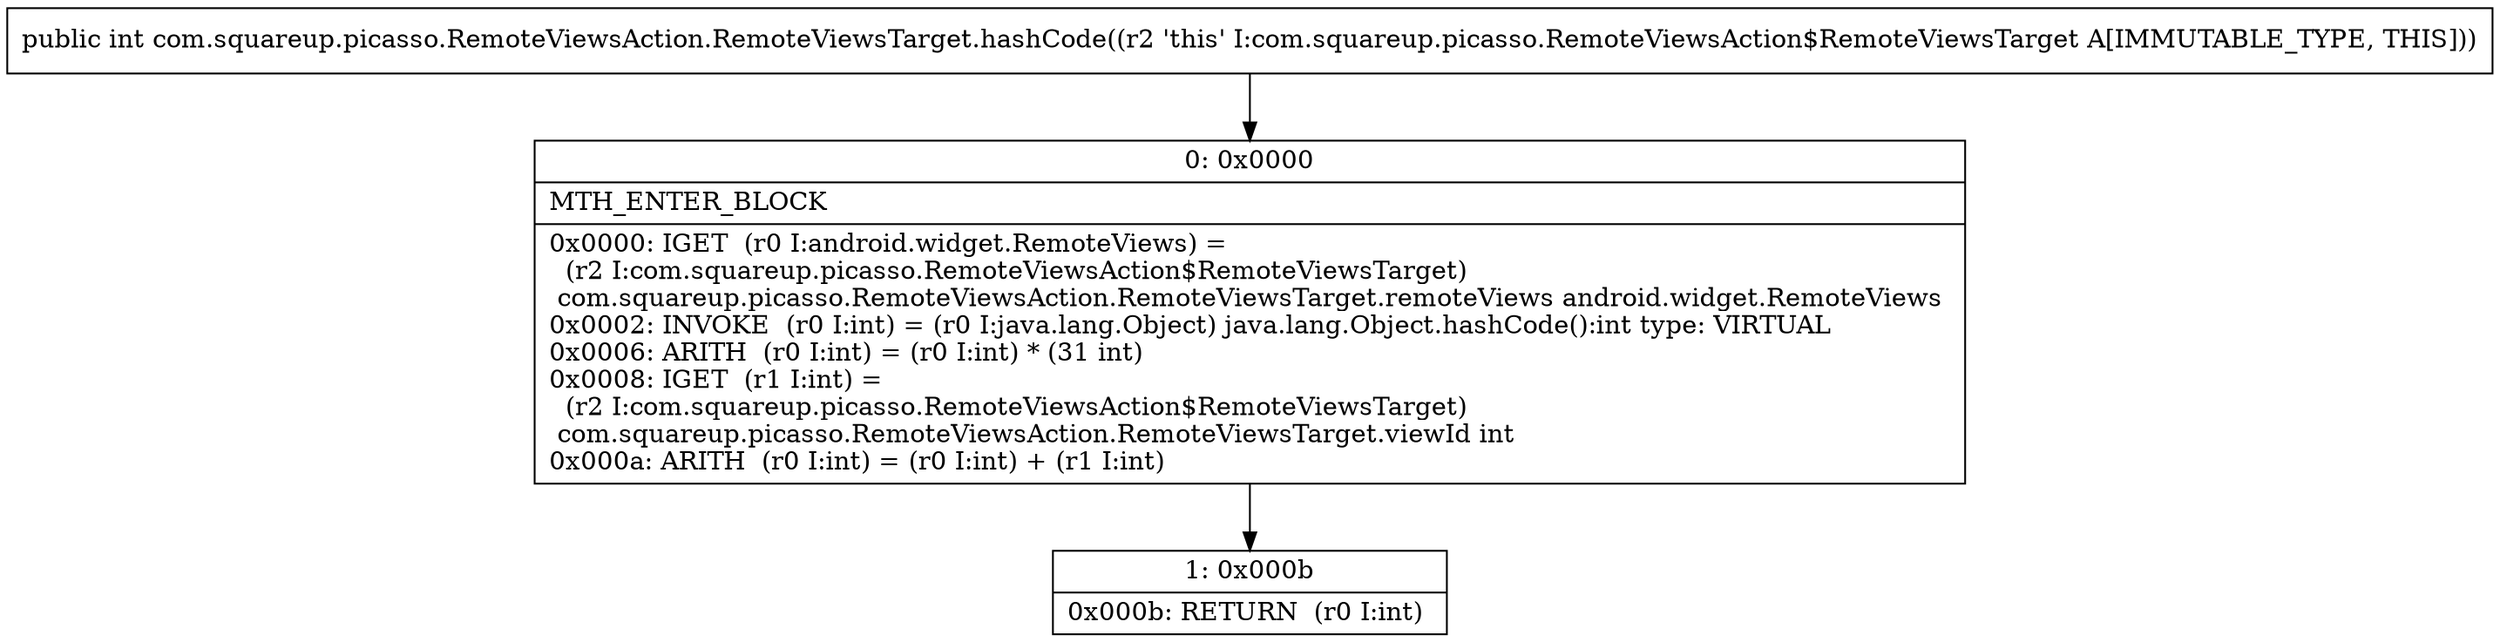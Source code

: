 digraph "CFG forcom.squareup.picasso.RemoteViewsAction.RemoteViewsTarget.hashCode()I" {
Node_0 [shape=record,label="{0\:\ 0x0000|MTH_ENTER_BLOCK\l|0x0000: IGET  (r0 I:android.widget.RemoteViews) = \l  (r2 I:com.squareup.picasso.RemoteViewsAction$RemoteViewsTarget)\l com.squareup.picasso.RemoteViewsAction.RemoteViewsTarget.remoteViews android.widget.RemoteViews \l0x0002: INVOKE  (r0 I:int) = (r0 I:java.lang.Object) java.lang.Object.hashCode():int type: VIRTUAL \l0x0006: ARITH  (r0 I:int) = (r0 I:int) * (31 int) \l0x0008: IGET  (r1 I:int) = \l  (r2 I:com.squareup.picasso.RemoteViewsAction$RemoteViewsTarget)\l com.squareup.picasso.RemoteViewsAction.RemoteViewsTarget.viewId int \l0x000a: ARITH  (r0 I:int) = (r0 I:int) + (r1 I:int) \l}"];
Node_1 [shape=record,label="{1\:\ 0x000b|0x000b: RETURN  (r0 I:int) \l}"];
MethodNode[shape=record,label="{public int com.squareup.picasso.RemoteViewsAction.RemoteViewsTarget.hashCode((r2 'this' I:com.squareup.picasso.RemoteViewsAction$RemoteViewsTarget A[IMMUTABLE_TYPE, THIS])) }"];
MethodNode -> Node_0;
Node_0 -> Node_1;
}

